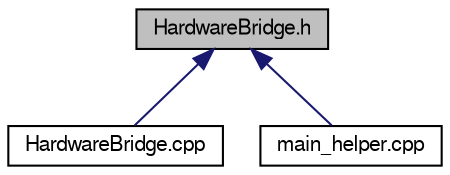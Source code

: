 digraph "HardwareBridge.h"
{
  edge [fontname="FreeSans",fontsize="10",labelfontname="FreeSans",labelfontsize="10"];
  node [fontname="FreeSans",fontsize="10",shape=record];
  Node1 [label="HardwareBridge.h",height=0.2,width=0.4,color="black", fillcolor="grey75", style="filled", fontcolor="black"];
  Node1 -> Node2 [dir="back",color="midnightblue",fontsize="10",style="solid",fontname="FreeSans"];
  Node2 [label="HardwareBridge.cpp",height=0.2,width=0.4,color="black", fillcolor="white", style="filled",URL="$d9/da0/_hardware_bridge_8cpp.html"];
  Node1 -> Node3 [dir="back",color="midnightblue",fontsize="10",style="solid",fontname="FreeSans"];
  Node3 [label="main_helper.cpp",height=0.2,width=0.4,color="black", fillcolor="white", style="filled",URL="$d3/dfa/main__helper_8cpp.html"];
}
